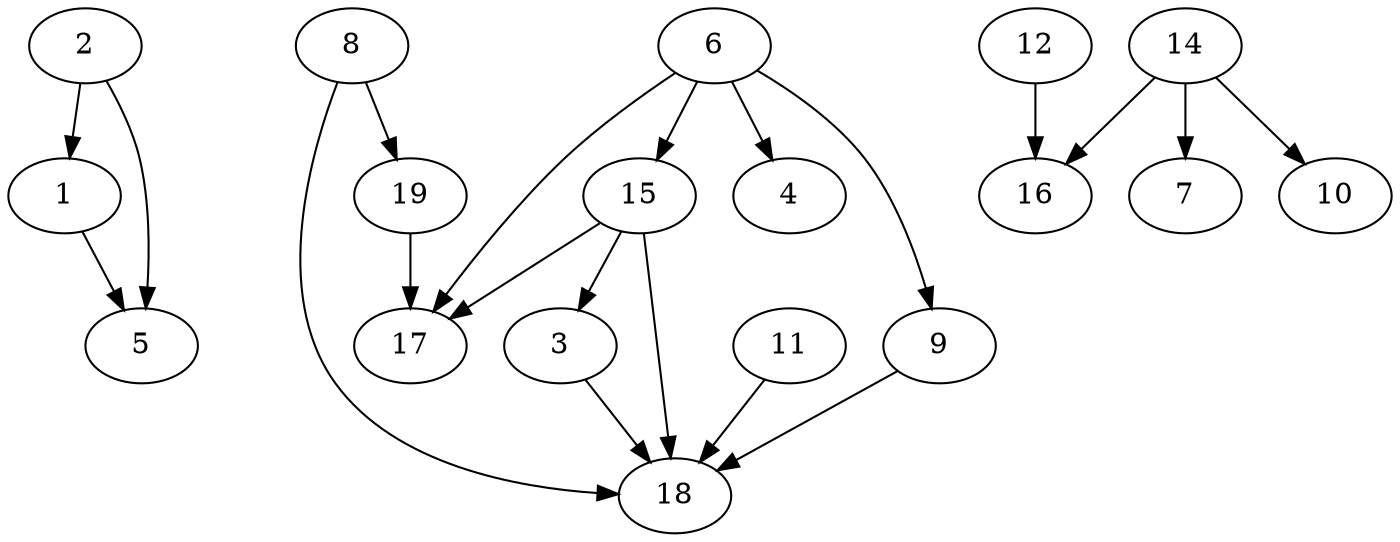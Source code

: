 digraph {
    1 -> 5;
    2 -> 1;
    2 -> 5;
    3 -> 18;
    6 -> 17;
    6 -> 4;
    6 -> 9;
    6 -> 15;
    8 -> 18;
    8 -> 19;
    9 -> 18;
    11 -> 18;
    12 -> 16;
    14 -> 16;
    14 -> 7;
    14 -> 10;
    15 -> 17;
    15 -> 18;
    15 -> 3;
    19 -> 17;
}
